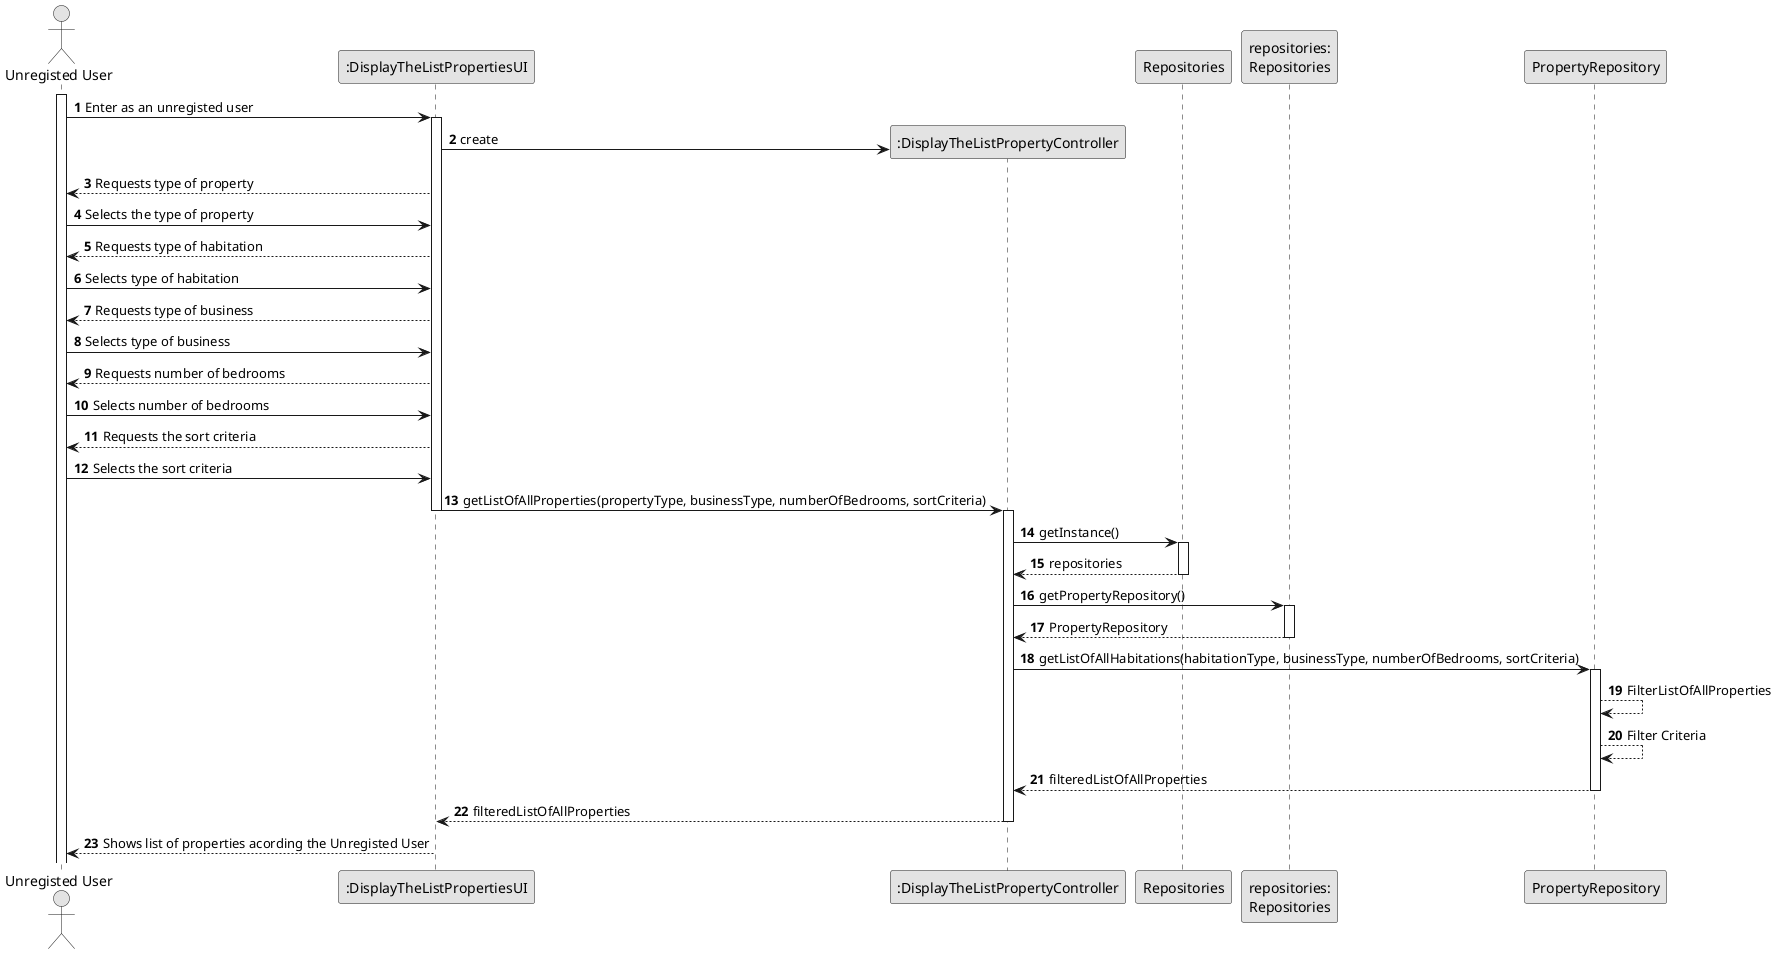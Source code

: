 @startuml
skinparam monochrome true
skinparam packageStyle rectangle
skinparam shadowing false

autonumber

'hide footbox
actor "Unregisted User" as UUSER
participant ":DisplayTheListPropertiesUI" as UI
participant ":DisplayTheListPropertyController" as CTRL
participant "Repositories" as repositories
participant "repositories:\nRepositories" as repositoriesr
participant "PropertyRepository" as propertyRepository


activate UUSER

        UUSER -> UI : Enter as an unregisted user

        activate UI
            create CTRL
            UI -> CTRL : create







            UI --> UUSER : Requests type of property
            UUSER -> UI : Selects the type of property
            UI --> UUSER : Requests type of habitation
            UUSER -> UI : Selects type of habitation
            UI --> UUSER : Requests type of business
            UUSER -> UI : Selects type of business
            UI --> UUSER : Requests number of bedrooms
            UUSER -> UI : Selects number of bedrooms
            UI --> UUSER : Requests the sort criteria
            UUSER -> UI : Selects the sort criteria



            UI -> CTRL : getListOfAllProperties(propertyType, businessType, numberOfBedrooms, sortCriteria)
       deactivate UI
       activate CTRL



                CTRL -> repositories : getInstance()
                activate repositories

                    repositories --> CTRL: repositories
                deactivate repositories


                CTRL -> repositoriesr : getPropertyRepository()
                activate repositoriesr

                repositoriesr--> CTRL: PropertyRepository
                deactivate repositoriesr










            CTRL -> propertyRepository : getListOfAllHabitations(habitationType, businessType, numberOfBedrooms, sortCriteria)
            activate propertyRepository


            propertyRepository --> propertyRepository : FilterListOfAllProperties
            propertyRepository --> propertyRepository :Filter Criteria
            propertyRepository --> CTRL : filteredListOfAllProperties
            deactivate propertyRepository
            CTRL --> UI : filteredListOfAllProperties
            deactivate CTRL
            UI --> UUSER : Shows list of properties acording the Unregisted User

'Repositories is a class
'repositories: Repositories é um objeto da classe
'Pq quero retornar o meu repositorio que está na classes repositories
'
@enduml
